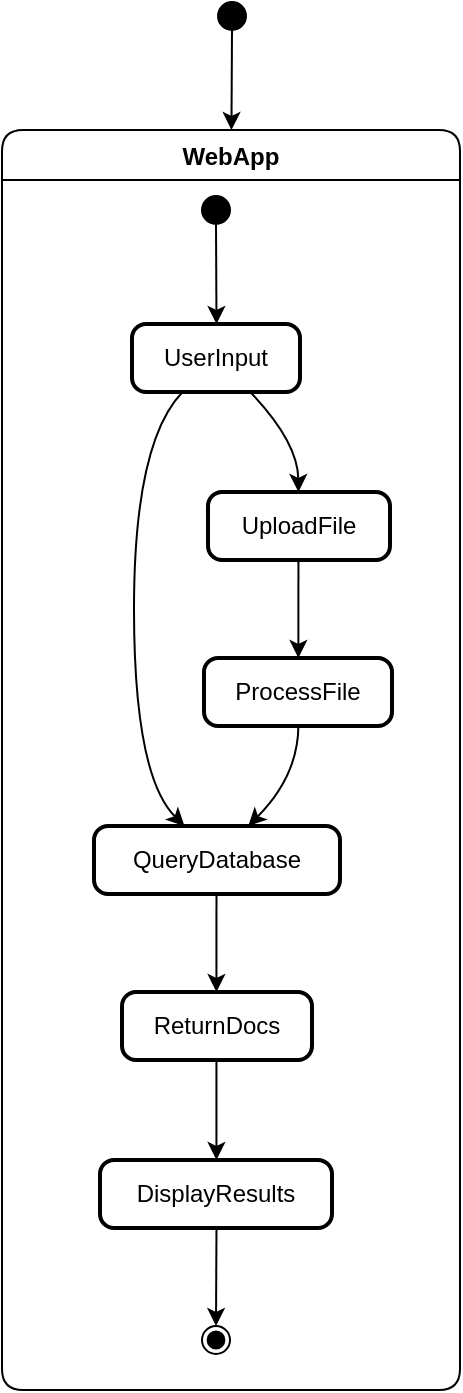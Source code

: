 <mxfile version="21.3.4" type="github">
  <diagram name="Page-1" id="K09NiqFeFtXB5EHNQncY">
    <mxGraphModel>
      <root>
        <mxCell id="0" />
        <mxCell id="1" parent="0" />
        <mxCell id="2" value="" style="ellipse;fillColor=strokeColor;" vertex="1" parent="1">
          <mxGeometry x="116" y="8" width="14" height="14" as="geometry" />
        </mxCell>
        <mxCell id="3" value="WebApp" style="swimlane;fontStyle=1;align=center;verticalAlign=middle;startSize=25;container=0;collapsible=0;rounded=1;arcSize=14;dropTarget=0;" vertex="1" parent="1">
          <mxGeometry x="8" y="72" width="229" height="630" as="geometry" />
        </mxCell>
        <mxCell id="4" value="" style="ellipse;fillColor=strokeColor;" vertex="1" parent="3">
          <mxGeometry x="100" y="33" width="14" height="14" as="geometry" />
        </mxCell>
        <mxCell id="5" value="UserInput" style="rounded=1;absoluteArcSize=1;arcSize=14;whiteSpace=wrap;strokeWidth=2;" vertex="1" parent="3">
          <mxGeometry x="65" y="97" width="84" height="34" as="geometry" />
        </mxCell>
        <mxCell id="6" value="QueryDatabase" style="rounded=1;absoluteArcSize=1;arcSize=14;whiteSpace=wrap;strokeWidth=2;" vertex="1" parent="3">
          <mxGeometry x="46" y="348" width="123" height="34" as="geometry" />
        </mxCell>
        <mxCell id="7" value="ReturnDocs" style="rounded=1;absoluteArcSize=1;arcSize=14;whiteSpace=wrap;strokeWidth=2;" vertex="1" parent="3">
          <mxGeometry x="60" y="431" width="95" height="34" as="geometry" />
        </mxCell>
        <mxCell id="8" value="DisplayResults" style="rounded=1;absoluteArcSize=1;arcSize=14;whiteSpace=wrap;strokeWidth=2;" vertex="1" parent="3">
          <mxGeometry x="49" y="515" width="116" height="34" as="geometry" />
        </mxCell>
        <mxCell id="9" value="" style="ellipse;shape=endState;fillColor=strokeColor;" vertex="1" parent="3">
          <mxGeometry x="100" y="598" width="14" height="14" as="geometry" />
        </mxCell>
        <mxCell id="10" value="UploadFile" style="rounded=1;absoluteArcSize=1;arcSize=14;whiteSpace=wrap;strokeWidth=2;" vertex="1" parent="3">
          <mxGeometry x="103" y="181" width="91" height="34" as="geometry" />
        </mxCell>
        <mxCell id="11" value="ProcessFile" style="rounded=1;absoluteArcSize=1;arcSize=14;whiteSpace=wrap;strokeWidth=2;" vertex="1" parent="3">
          <mxGeometry x="101" y="264" width="94" height="34" as="geometry" />
        </mxCell>
        <mxCell id="12" value="" style="curved=1;startArrow=none;;exitX=0.515;exitY=1;entryX=0.503;entryY=0;" edge="1" parent="3" source="4" target="5">
          <mxGeometry relative="1" as="geometry">
            <Array as="points" />
          </mxGeometry>
        </mxCell>
        <mxCell id="13" value="" style="curved=1;startArrow=none;;exitX=0.307;exitY=0.985;entryX=0.364;entryY=-0.015;" edge="1" parent="3" source="5" target="6">
          <mxGeometry relative="1" as="geometry">
            <Array as="points">
              <mxPoint x="66" y="156" />
              <mxPoint x="66" y="323" />
            </Array>
          </mxGeometry>
        </mxCell>
        <mxCell id="14" value="" style="curved=1;startArrow=none;;exitX=0.498;exitY=0.971;entryX=0.497;entryY=0;" edge="1" parent="3" source="6" target="7">
          <mxGeometry relative="1" as="geometry">
            <Array as="points" />
          </mxGeometry>
        </mxCell>
        <mxCell id="15" value="" style="curved=1;startArrow=none;;exitX=0.497;exitY=0.985;entryX=0.502;entryY=-0.015;" edge="1" parent="3" source="7" target="8">
          <mxGeometry relative="1" as="geometry">
            <Array as="points" />
          </mxGeometry>
        </mxCell>
        <mxCell id="16" value="" style="curved=1;startArrow=none;;exitX=0.502;exitY=0.971;entryX=0.515;entryY=0;" edge="1" parent="3" source="8" target="9">
          <mxGeometry relative="1" as="geometry">
            <Array as="points" />
          </mxGeometry>
        </mxCell>
        <mxCell id="17" value="" style="curved=1;startArrow=none;;exitX=0.698;exitY=0.985;entryX=0.497;entryY=-0.015;" edge="1" parent="3" source="5" target="10">
          <mxGeometry relative="1" as="geometry">
            <Array as="points">
              <mxPoint x="148" y="156" />
            </Array>
          </mxGeometry>
        </mxCell>
        <mxCell id="18" value="" style="curved=1;startArrow=none;;exitX=0.497;exitY=0.971;entryX=0.502;entryY=0;" edge="1" parent="3" source="10" target="11">
          <mxGeometry relative="1" as="geometry">
            <Array as="points" />
          </mxGeometry>
        </mxCell>
        <mxCell id="19" value="" style="curved=1;startArrow=none;;exitX=0.502;exitY=0.985;entryX=0.631;entryY=-0.015;" edge="1" parent="3" source="11" target="6">
          <mxGeometry relative="1" as="geometry">
            <Array as="points">
              <mxPoint x="148" y="323" />
            </Array>
          </mxGeometry>
        </mxCell>
        <mxCell id="20" value="" style="curved=1;startArrow=none;;exitX=0.48;exitY=1;entryX=0.501;entryY=0;" edge="1" parent="1" source="2" target="3">
          <mxGeometry relative="1" as="geometry">
            <Array as="points" />
          </mxGeometry>
        </mxCell>
      </root>
    </mxGraphModel>
  </diagram>
</mxfile>
